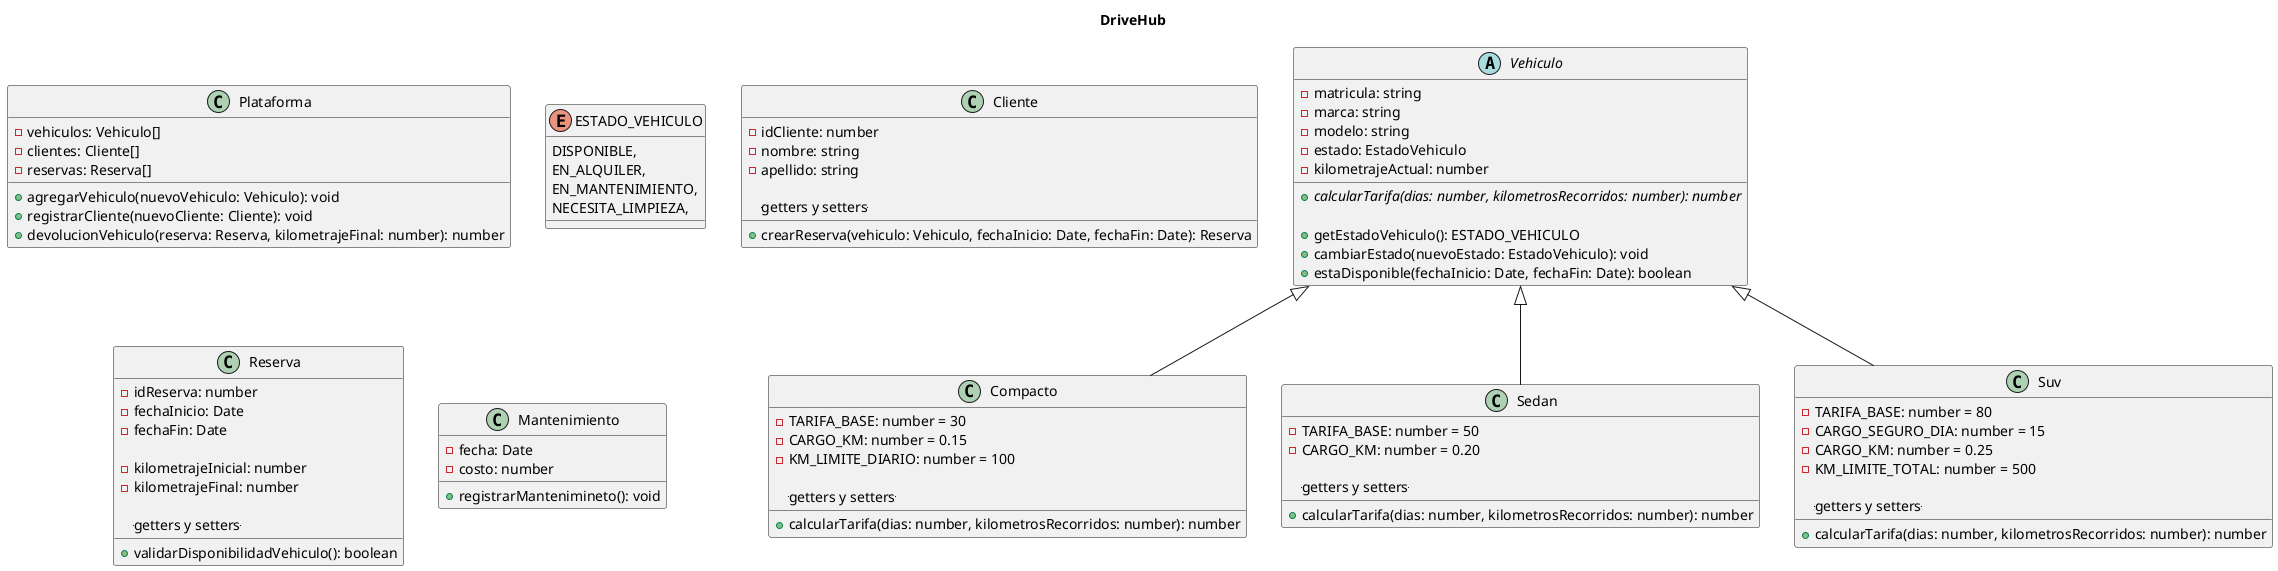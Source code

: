 @startuml

title DriveHub

class Plataforma {
  - vehiculos: Vehiculo[]
  - clientes: Cliente[]
  - reservas: Reserva[]

  + agregarVehiculo(nuevoVehiculo: Vehiculo): void
  + registrarCliente(nuevoCliente: Cliente): void
  + devolucionVehiculo(reserva: Reserva, kilometrajeFinal: number): number
}
' // Donde el string sea la matricula , flota de vehículos
' // las reservas de sus clientes.

enum ESTADO_VEHICULO {
  DISPONIBLE,
  EN_ALQUILER,
  EN_MANTENIMIENTO,
  NECESITA_LIMPIEZA,
}

abstract class Vehiculo {
  - matricula: string
  - marca: string
  - modelo: string
  - estado: EstadoVehiculo
  - kilometrajeActual: number

  + {abstract} calcularTarifa(dias: number, kilometrosRecorridos: number): number

  + getEstadoVehiculo(): ESTADO_VEHICULO
  + cambiarEstado(nuevoEstado: EstadoVehiculo): void
  + estaDisponible(fechaInicio: Date, fechaFin: Date): boolean
}
'Por ejemplo el estaDisponible(...): boolean ; es el quiereSubir de la clase Empleado

class Compacto {
  - TARIFA_BASE: number = 30
  - CARGO_KM: number = 0.15
  - KM_LIMITE_DIARIO: number = 100

  --getters y setters--  
  + calcularTarifa(dias: number, kilometrosRecorridos: number): number
}

class Sedan {
  - TARIFA_BASE: number = 50
  - CARGO_KM: number = 0.20

  --getters y setters--    
  + calcularTarifa(dias: number, kilometrosRecorridos: number): number
}

class Suv {
  - TARIFA_BASE: number = 80
  - CARGO_SEGURO_DIA: number = 15
  - CARGO_KM: number = 0.25
  - KM_LIMITE_TOTAL: number = 500

  --getters y setters--  
  + calcularTarifa(dias: number, kilometrosRecorridos: number): number
}

class Cliente {
  - idCliente: number
  - nombre: string
  - apellido: string

  + crearReserva(vehiculo: Vehiculo, fechaInicio: Date, fechaFin: Date): Reserva
  --getters y setters--    
}

class Reserva {
  - idReserva: number
  - fechaInicio: Date
  - fechaFin: Date

  - kilometrajeInicial: number
  - kilometrajeFinal: number
  
  --getters y setters--    
  + validarDisponibilidadVehiculo(): boolean
}
' Y el validarDisponibilidadVehiculo() usa el vehiculo.estaDisponible(...) dadas las fechas que se pasan en la reserva.

class Mantenimiento {
  - fecha: Date
  - costo: number
  + registrarMantenimineto(): void
}

'Relaciones
' "Un Cliente puede tener cero, una o múltiples reservas"
' Cliente 1 -- 0..* Reserva

Vehiculo <|-- Compacto
Vehiculo <|-- Sedan
Vehiculo <|-- Suv

'// Un cliente puede crear una reserva para un vehículo específico, indicando fecha inicio y fin.

@enduml
